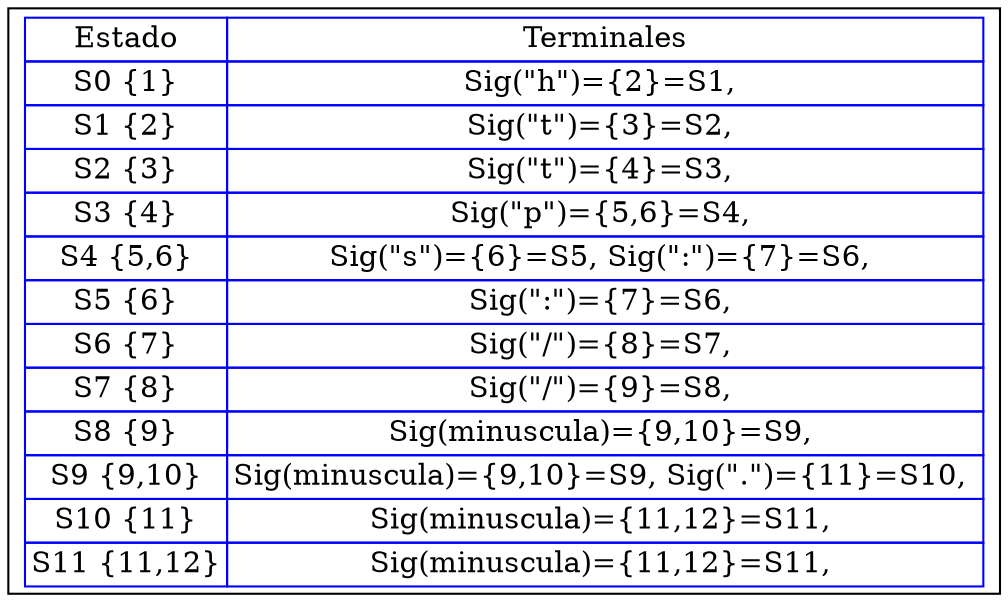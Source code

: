 digraph G{
rankdir=UD
node[shape=box]
concentrate=true
nodo0 [ label =<<table border='0' cellborder='1' color='blue' cellspacing='0'>
<tr><td>Estado</td><td>Terminales</td></tr>

<tr><td>S0 {1}</td><td>Sig("h")={2}=S1, </td></tr>

<tr><td>S1 {2}</td><td>Sig("t")={3}=S2, </td></tr>

<tr><td>S2 {3}</td><td>Sig("t")={4}=S3, </td></tr>

<tr><td>S3 {4}</td><td>Sig("p")={5,6}=S4, </td></tr>

<tr><td>S4 {5,6}</td><td>Sig("s")={6}=S5, Sig(":")={7}=S6, </td></tr>

<tr><td>S5 {6}</td><td>Sig(":")={7}=S6, </td></tr>

<tr><td>S6 {7}</td><td>Sig("/")={8}=S7, </td></tr>

<tr><td>S7 {8}</td><td>Sig("/")={9}=S8, </td></tr>

<tr><td>S8 {9}</td><td>Sig(minuscula)={9,10}=S9, </td></tr>

<tr><td>S9 {9,10}</td><td>Sig(minuscula)={9,10}=S9, Sig(".")={11}=S10, </td></tr>

<tr><td>S10 {11}</td><td>Sig(minuscula)={11,12}=S11, </td></tr>

<tr><td>S11 {11,12}</td><td>Sig(minuscula)={11,12}=S11, </td></tr>

</table>
>];

}
